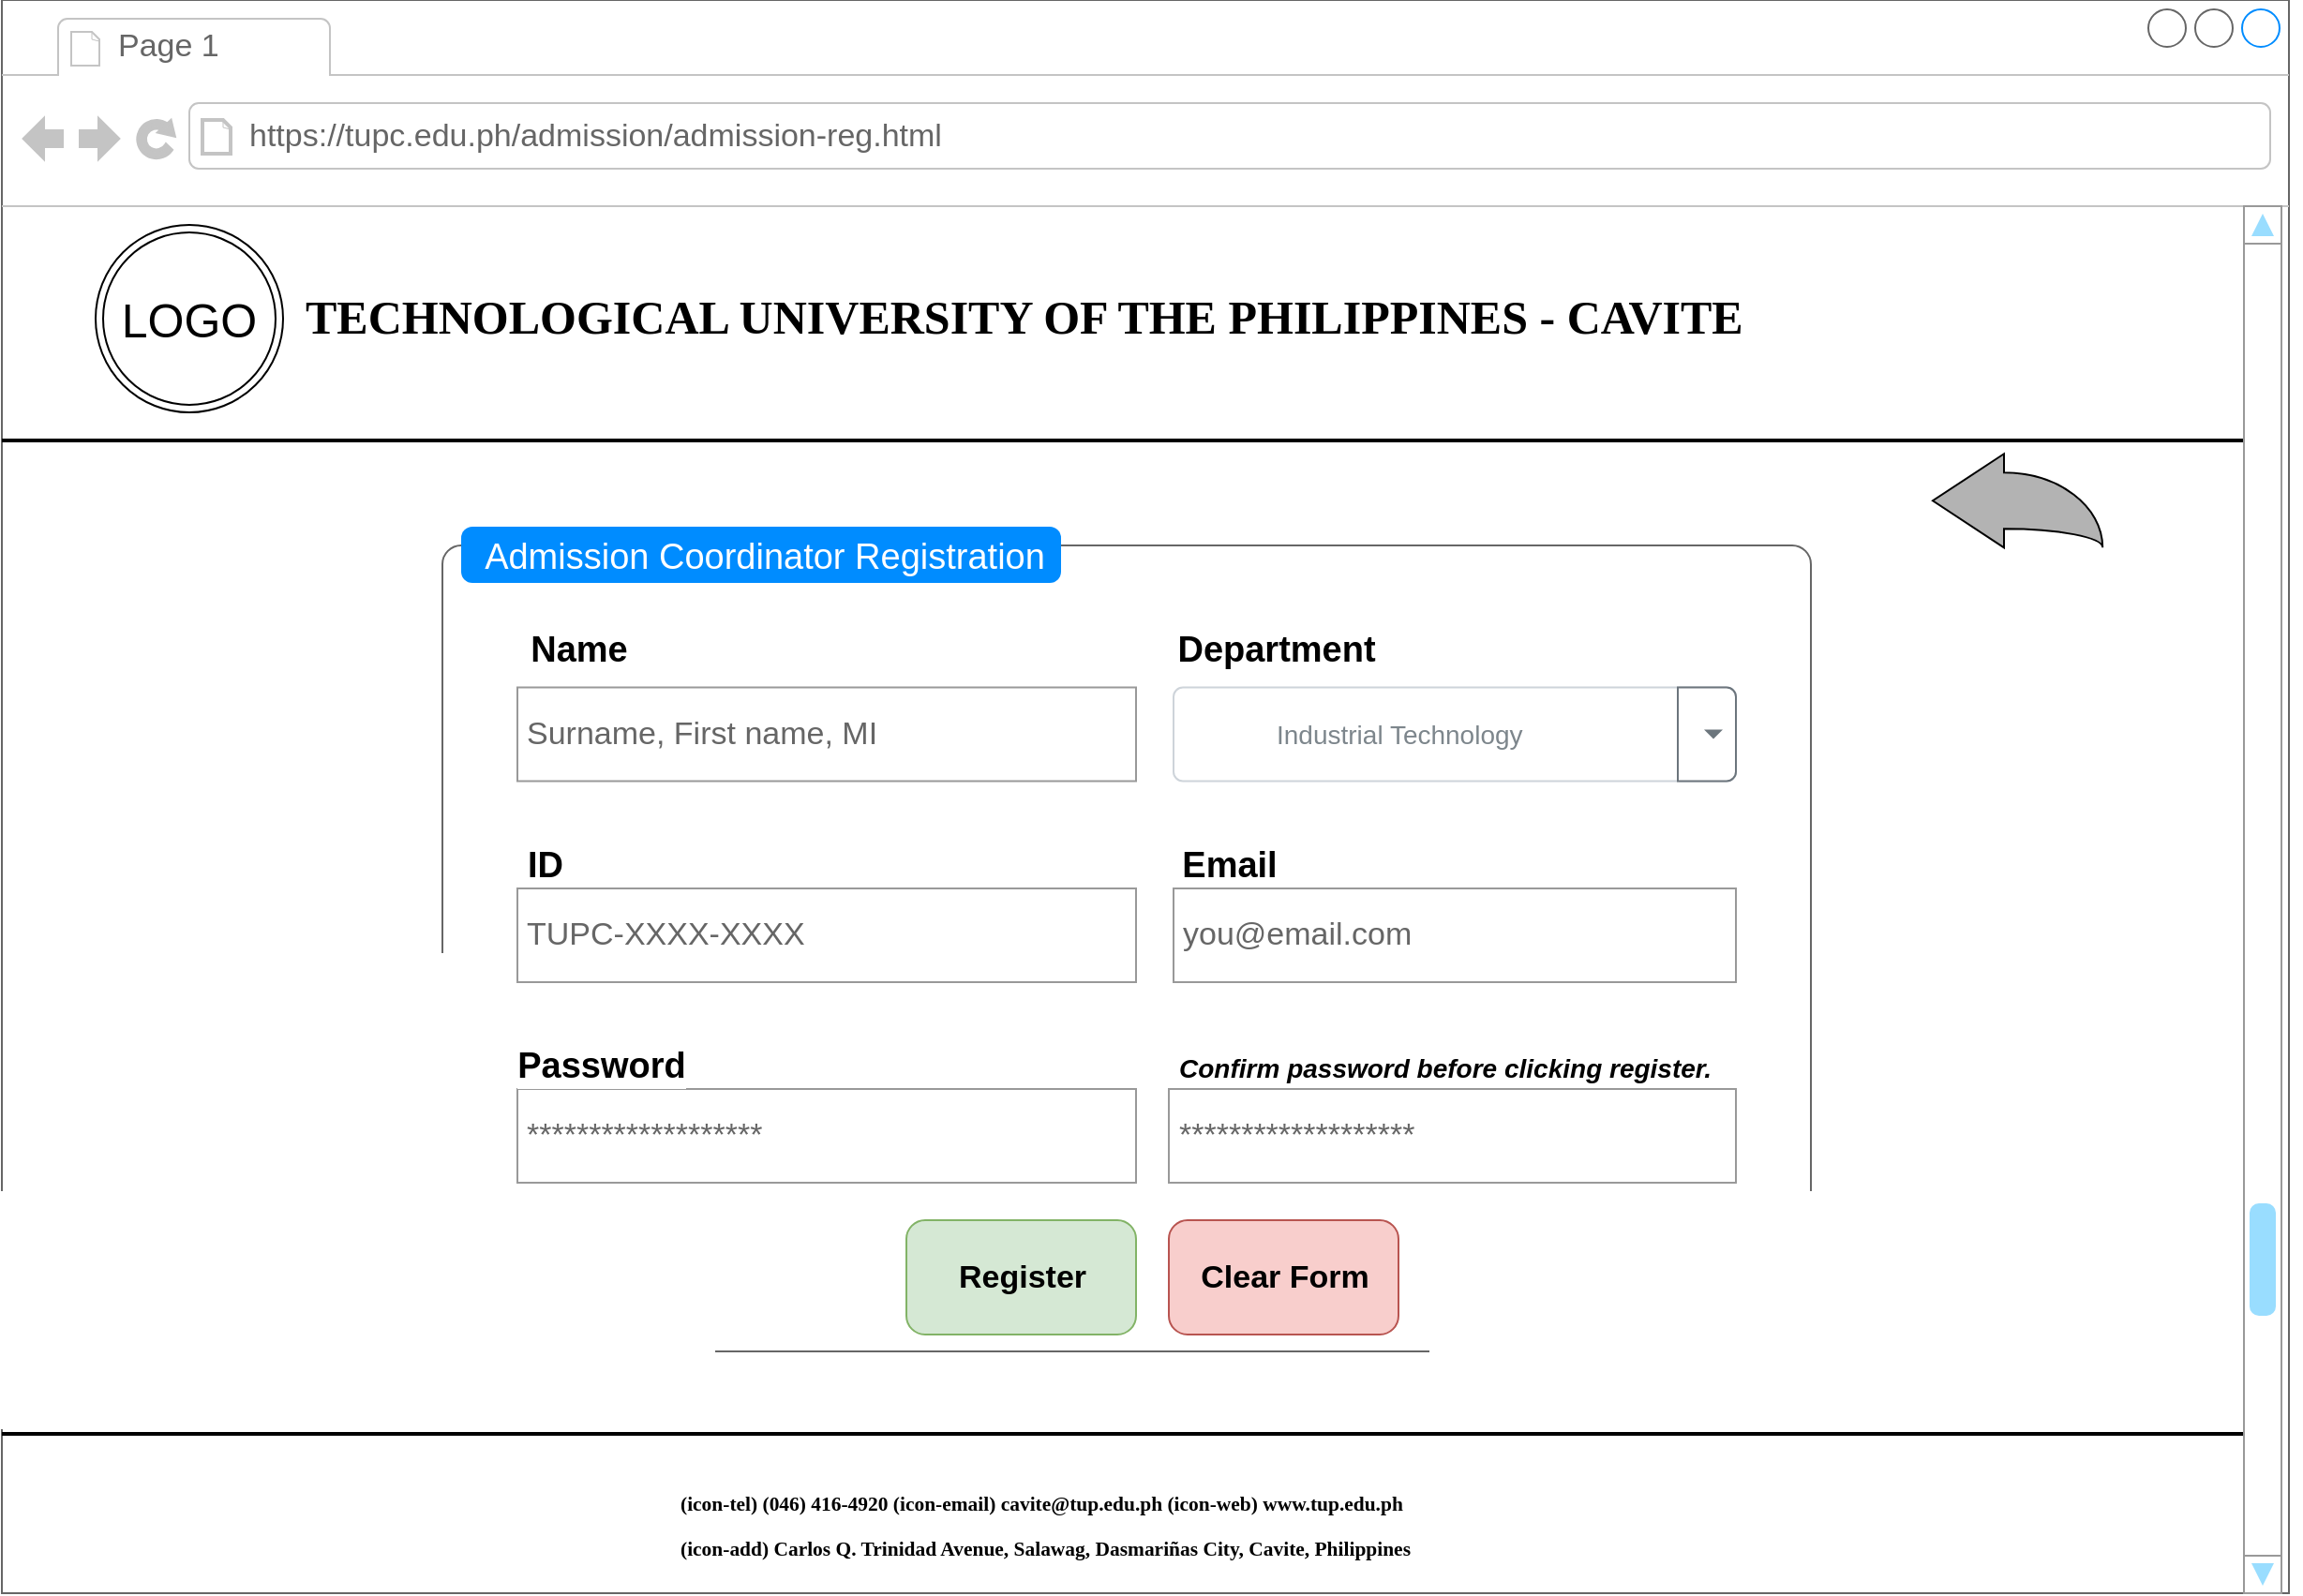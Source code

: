 <mxfile version="15.5.8" type="device"><diagram name="Page-1" id="03018318-947c-dd8e-b7a3-06fadd420f32"><mxGraphModel dx="347" dy="1617" grid="1" gridSize="10" guides="1" tooltips="1" connect="1" arrows="1" fold="1" page="1" pageScale="1" pageWidth="1100" pageHeight="850" background="none" math="0" shadow="0"><root><mxCell id="0"/><mxCell id="1" parent="0"/><mxCell id="n0NQXah2rbM82Z7HPVSo-7" value="" style="strokeWidth=1;shadow=0;dashed=0;align=center;html=1;shape=mxgraph.mockup.containers.browserWindow;rSize=0;strokeColor=none;strokeColor2=#008cff;strokeColor3=#c4c4c4;mainText=,;recursiveResize=0;fontSize=25;fillColor=none;" parent="1" vertex="1"><mxGeometry x="1280" y="-1" width="1220" height="850" as="geometry"/></mxCell><mxCell id="n0NQXah2rbM82Z7HPVSo-8" value="" style="line;strokeWidth=2;html=1;fontSize=25;" parent="n0NQXah2rbM82Z7HPVSo-7" vertex="1"><mxGeometry y="760" width="1210" height="10" as="geometry"/></mxCell><mxCell id="n0NQXah2rbM82Z7HPVSo-9" value="Page 1" style="strokeWidth=1;shadow=0;dashed=0;align=center;html=1;shape=mxgraph.mockup.containers.anchor;fontSize=17;fontColor=#666666;align=left;" parent="n0NQXah2rbM82Z7HPVSo-7" vertex="1"><mxGeometry x="60" y="12" width="110" height="26" as="geometry"/></mxCell><mxCell id="n0NQXah2rbM82Z7HPVSo-10" value="https://tupc.edu.ph/admission/admission-reg.html" style="strokeWidth=1;shadow=0;dashed=0;align=center;html=1;shape=mxgraph.mockup.containers.anchor;rSize=0;fontSize=17;fontColor=#666666;align=left;" parent="n0NQXah2rbM82Z7HPVSo-7" vertex="1"><mxGeometry x="130" y="60" width="250" height="26" as="geometry"/></mxCell><mxCell id="n0NQXah2rbM82Z7HPVSo-11" value="&lt;h1&gt;&lt;b&gt;&lt;font style=&quot;font-size: 25px&quot;&gt;TECHNOLOGICAL UNIVERSITY OF THE PHILIPPINES - CAVITE&lt;/font&gt;&lt;/b&gt;&lt;/h1&gt;" style="text;html=1;points=[];align=left;verticalAlign=top;spacingTop=-4;fontSize=14;fontFamily=Verdana" parent="n0NQXah2rbM82Z7HPVSo-7" vertex="1"><mxGeometry x="160" y="130" width="540" height="60" as="geometry"/></mxCell><mxCell id="n0NQXah2rbM82Z7HPVSo-12" value="LOGO" style="ellipse;shape=doubleEllipse;whiteSpace=wrap;html=1;fontSize=25;" parent="n0NQXah2rbM82Z7HPVSo-7" vertex="1"><mxGeometry x="50" y="120" width="100" height="100" as="geometry"/></mxCell><mxCell id="n0NQXah2rbM82Z7HPVSo-13" value="" style="line;strokeWidth=2;html=1;fontSize=25;" parent="n0NQXah2rbM82Z7HPVSo-7" vertex="1"><mxGeometry y="230" width="1210" height="10" as="geometry"/></mxCell><mxCell id="n0NQXah2rbM82Z7HPVSo-14" value="" style="verticalLabelPosition=bottom;shadow=0;dashed=0;align=center;html=1;verticalAlign=top;strokeWidth=1;shape=mxgraph.mockup.navigation.scrollBar;strokeColor=#999999;barPos=20;fillColor2=#99ddff;strokeColor2=none;direction=north;fontSize=25;" parent="n0NQXah2rbM82Z7HPVSo-7" vertex="1"><mxGeometry x="1196" y="110" width="30" height="740" as="geometry"/></mxCell><mxCell id="n0NQXah2rbM82Z7HPVSo-15" value="&lt;span style=&quot;font-family: &amp;#34;euphemia&amp;#34; ; font-size: 10.72px ; font-weight: 700&quot;&gt;(icon-tel) (046) 416-4920 (icon-email) cavite@tup.edu.ph (icon-web) www.tup.edu.ph&lt;br&gt;&lt;/span&gt;&lt;span style=&quot;font-family: &amp;#34;euphemia&amp;#34; ; font-size: 10.72px ; font-weight: 700&quot;&gt;(icon-add) Carlos Q. Trinidad Avenue, Salawag, Dasmariñas City, Cavite, Philippines&lt;/span&gt;&lt;span style=&quot;font-family: &amp;#34;euphemia&amp;#34; ; font-size: 10.72px ; font-weight: 700&quot;&gt;&lt;br&gt;&lt;/span&gt;" style="rounded=0;whiteSpace=wrap;html=1;fontSize=20;strokeWidth=1;fillColor=none;align=left;verticalAlign=top;strokeColor=none;" parent="n0NQXah2rbM82Z7HPVSo-7" vertex="1"><mxGeometry x="360" y="780" width="480" height="60" as="geometry"/></mxCell><mxCell id="n0NQXah2rbM82Z7HPVSo-20" value="" style="shape=mxgraph.mockup.containers.marginRect;rectMarginTop=10;strokeColor=#666666;strokeWidth=1;dashed=0;rounded=1;arcSize=5;recursiveResize=0;fontSize=20;align=left;verticalAlign=top;" parent="n0NQXah2rbM82Z7HPVSo-7" vertex="1"><mxGeometry x="235" y="281" width="730" height="440" as="geometry"/></mxCell><mxCell id="n0NQXah2rbM82Z7HPVSo-21" value="Admission Coordinator Registration" style="shape=rect;strokeColor=none;fillColor=#008cff;strokeWidth=1;dashed=0;rounded=1;arcSize=20;fontColor=#ffffff;fontSize=19;spacing=2;spacingTop=-2;align=center;autosize=1;spacingLeft=4;resizeWidth=0;resizeHeight=0;perimeter=none;" parent="n0NQXah2rbM82Z7HPVSo-20" vertex="1"><mxGeometry x="10" width="320" height="30" as="geometry"/></mxCell><mxCell id="n0NQXah2rbM82Z7HPVSo-23" value="&lt;b&gt;Department&lt;/b&gt;" style="rounded=0;whiteSpace=wrap;html=1;fontSize=19;align=center;verticalAlign=top;strokeColor=none;" parent="n0NQXah2rbM82Z7HPVSo-20" vertex="1"><mxGeometry x="410" y="47.5" width="70" height="30" as="geometry"/></mxCell><mxCell id="n0NQXah2rbM82Z7HPVSo-24" value="&lt;b&gt;Name&lt;br&gt;&lt;/b&gt;" style="rounded=0;whiteSpace=wrap;html=1;fontSize=19;align=center;verticalAlign=top;strokeColor=none;" parent="n0NQXah2rbM82Z7HPVSo-20" vertex="1"><mxGeometry x="41.25" y="47.5" width="63.75" height="30" as="geometry"/></mxCell><mxCell id="n0NQXah2rbM82Z7HPVSo-26" value="Register" style="strokeWidth=1;shadow=0;dashed=0;align=center;html=1;shape=mxgraph.mockup.buttons.button;strokeColor=#82b366;mainText=;buttonStyle=round;fontSize=17;fontStyle=1;fillColor=#d5e8d4;whiteSpace=wrap;" parent="n0NQXah2rbM82Z7HPVSo-20" vertex="1"><mxGeometry x="247.5" y="370" width="122.5" height="61" as="geometry"/></mxCell><mxCell id="n0NQXah2rbM82Z7HPVSo-28" value="Surname, First name, MI" style="strokeWidth=1;shadow=0;dashed=0;align=center;html=1;shape=mxgraph.mockup.forms.pwField;strokeColor=#999999;mainText=;align=left;fontColor=#666666;fontSize=17;spacingLeft=3;" parent="n0NQXah2rbM82Z7HPVSo-20" vertex="1"><mxGeometry x="40" y="85.75" width="330" height="50" as="geometry"/></mxCell><mxCell id="n0NQXah2rbM82Z7HPVSo-130" value="Industrial Technology" style="html=1;shadow=0;dashed=0;shape=mxgraph.bootstrap.rrect;rSize=5;strokeColor=#CED4DA;html=1;whiteSpace=wrap;fillColor=#FFFFFF;fontColor=#7D868C;align=left;spacing=15;spacingLeft=40;fontSize=14;" parent="n0NQXah2rbM82Z7HPVSo-20" vertex="1"><mxGeometry x="390" y="85.75" width="300" height="50" as="geometry"/></mxCell><mxCell id="n0NQXah2rbM82Z7HPVSo-131" value="" style="html=1;shadow=0;dashed=0;shape=mxgraph.bootstrap.rightButton;strokeColor=#6C757D;gradientColor=inherit;fontColor=inherit;fillColor=inherit;rSize=5;perimeter=none;whiteSpace=wrap;resizeHeight=1;fontSize=14;align=left;spacing=15;" parent="n0NQXah2rbM82Z7HPVSo-130" vertex="1"><mxGeometry x="1" width="31" height="50" relative="1" as="geometry"><mxPoint x="-31" as="offset"/></mxGeometry></mxCell><mxCell id="n0NQXah2rbM82Z7HPVSo-132" value="" style="shape=triangle;direction=south;fillColor=#6C767D;strokeColor=none;perimeter=none;fontSize=12;" parent="n0NQXah2rbM82Z7HPVSo-131" vertex="1"><mxGeometry x="1" y="0.5" width="10" height="5" relative="1" as="geometry"><mxPoint x="-17" y="-2.5" as="offset"/></mxGeometry></mxCell><mxCell id="n0NQXah2rbM82Z7HPVSo-133" value="&lt;b&gt;ID&lt;br&gt;&lt;/b&gt;" style="rounded=0;whiteSpace=wrap;html=1;fontSize=19;align=center;verticalAlign=top;strokeColor=none;" parent="n0NQXah2rbM82Z7HPVSo-20" vertex="1"><mxGeometry x="40" y="163" width="30" height="30" as="geometry"/></mxCell><mxCell id="n0NQXah2rbM82Z7HPVSo-134" value="TUPC-XXXX-XXXX" style="strokeWidth=1;shadow=0;dashed=0;align=center;html=1;shape=mxgraph.mockup.forms.pwField;strokeColor=#999999;mainText=;align=left;fontColor=#666666;fontSize=17;spacingLeft=3;" parent="n0NQXah2rbM82Z7HPVSo-20" vertex="1"><mxGeometry x="40" y="193" width="330" height="50" as="geometry"/></mxCell><mxCell id="n0NQXah2rbM82Z7HPVSo-275" value="&lt;b&gt;Email&lt;br&gt;&lt;/b&gt;" style="rounded=0;whiteSpace=wrap;html=1;fontSize=19;align=center;verticalAlign=top;strokeColor=none;" parent="n0NQXah2rbM82Z7HPVSo-20" vertex="1"><mxGeometry x="390" y="163" width="60" height="30" as="geometry"/></mxCell><mxCell id="kO7okXbt-0vZTai3p5hb-5" value="you@email.com" style="strokeWidth=1;shadow=0;dashed=0;align=center;html=1;shape=mxgraph.mockup.forms.pwField;strokeColor=#999999;mainText=;align=left;fontColor=#666666;fontSize=17;spacingLeft=3;" vertex="1" parent="n0NQXah2rbM82Z7HPVSo-20"><mxGeometry x="390" y="193" width="300" height="50" as="geometry"/></mxCell><mxCell id="kO7okXbt-0vZTai3p5hb-7" value="*******************" style="strokeWidth=1;shadow=0;dashed=0;align=center;html=1;shape=mxgraph.mockup.forms.pwField;strokeColor=#999999;mainText=;align=left;fontColor=#666666;fontSize=17;spacingLeft=3;" vertex="1" parent="n0NQXah2rbM82Z7HPVSo-20"><mxGeometry x="40" y="300" width="330" height="50" as="geometry"/></mxCell><mxCell id="kO7okXbt-0vZTai3p5hb-8" value="&lt;b&gt;&lt;i&gt;&lt;font style=&quot;font-size: 14px&quot;&gt;Confirm password before clicking register.&lt;/font&gt;&lt;/i&gt;&lt;br&gt;&lt;/b&gt;" style="rounded=0;whiteSpace=wrap;html=1;fontSize=19;align=center;verticalAlign=top;strokeColor=none;" vertex="1" parent="n0NQXah2rbM82Z7HPVSo-20"><mxGeometry x="390" y="270" width="290" height="30" as="geometry"/></mxCell><mxCell id="kO7okXbt-0vZTai3p5hb-10" value="Clear Form" style="strokeWidth=1;shadow=0;dashed=0;align=center;html=1;shape=mxgraph.mockup.buttons.button;strokeColor=#b85450;mainText=;buttonStyle=round;fontSize=17;fontStyle=1;fillColor=#f8cecc;whiteSpace=wrap;" vertex="1" parent="n0NQXah2rbM82Z7HPVSo-20"><mxGeometry x="387.5" y="370" width="122.5" height="61" as="geometry"/></mxCell><mxCell id="kO7okXbt-0vZTai3p5hb-13" value="&lt;b&gt;Password&lt;br&gt;&lt;/b&gt;" style="rounded=0;whiteSpace=wrap;html=1;fontSize=19;align=center;verticalAlign=top;strokeColor=none;" vertex="1" parent="n0NQXah2rbM82Z7HPVSo-20"><mxGeometry x="40" y="270" width="90" height="30" as="geometry"/></mxCell><mxCell id="kO7okXbt-0vZTai3p5hb-14" value="*******************" style="strokeWidth=1;shadow=0;dashed=0;align=center;html=1;shape=mxgraph.mockup.forms.pwField;strokeColor=#999999;mainText=;align=left;fontColor=#666666;fontSize=17;spacingLeft=3;" vertex="1" parent="n0NQXah2rbM82Z7HPVSo-20"><mxGeometry x="387.5" y="300" width="302.5" height="50" as="geometry"/></mxCell><mxCell id="n0NQXah2rbM82Z7HPVSo-33" value="" style="html=1;shadow=0;dashed=0;align=right;verticalAlign=bottom;shape=mxgraph.arrows2.jumpInArrow;dy=15;dx=38;arrowHead=55;rotation=-180;textDirection=ltr;labelPosition=left;verticalLabelPosition=top;flipV=1;fillColor=#B3B3B3;" parent="n0NQXah2rbM82Z7HPVSo-7" vertex="1"><mxGeometry x="1030" y="242.14" width="90.62" height="50" as="geometry"/></mxCell></root></mxGraphModel></diagram></mxfile>